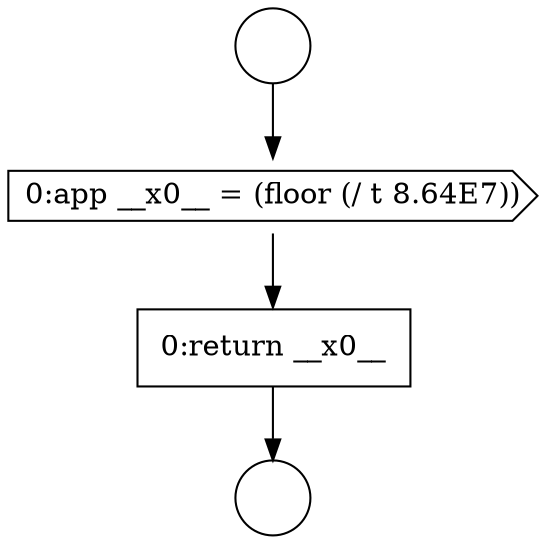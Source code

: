 digraph {
  node21519 [shape=circle label=" " color="black" fillcolor="white" style=filled]
  node21521 [shape=cds, label=<<font color="black">0:app __x0__ = (floor (/ t 8.64E7))</font>> color="black" fillcolor="white" style=filled]
  node21522 [shape=none, margin=0, label=<<font color="black">
    <table border="0" cellborder="1" cellspacing="0" cellpadding="10">
      <tr><td align="left">0:return __x0__</td></tr>
    </table>
  </font>> color="black" fillcolor="white" style=filled]
  node21520 [shape=circle label=" " color="black" fillcolor="white" style=filled]
  node21519 -> node21521 [ color="black"]
  node21521 -> node21522 [ color="black"]
  node21522 -> node21520 [ color="black"]
}
